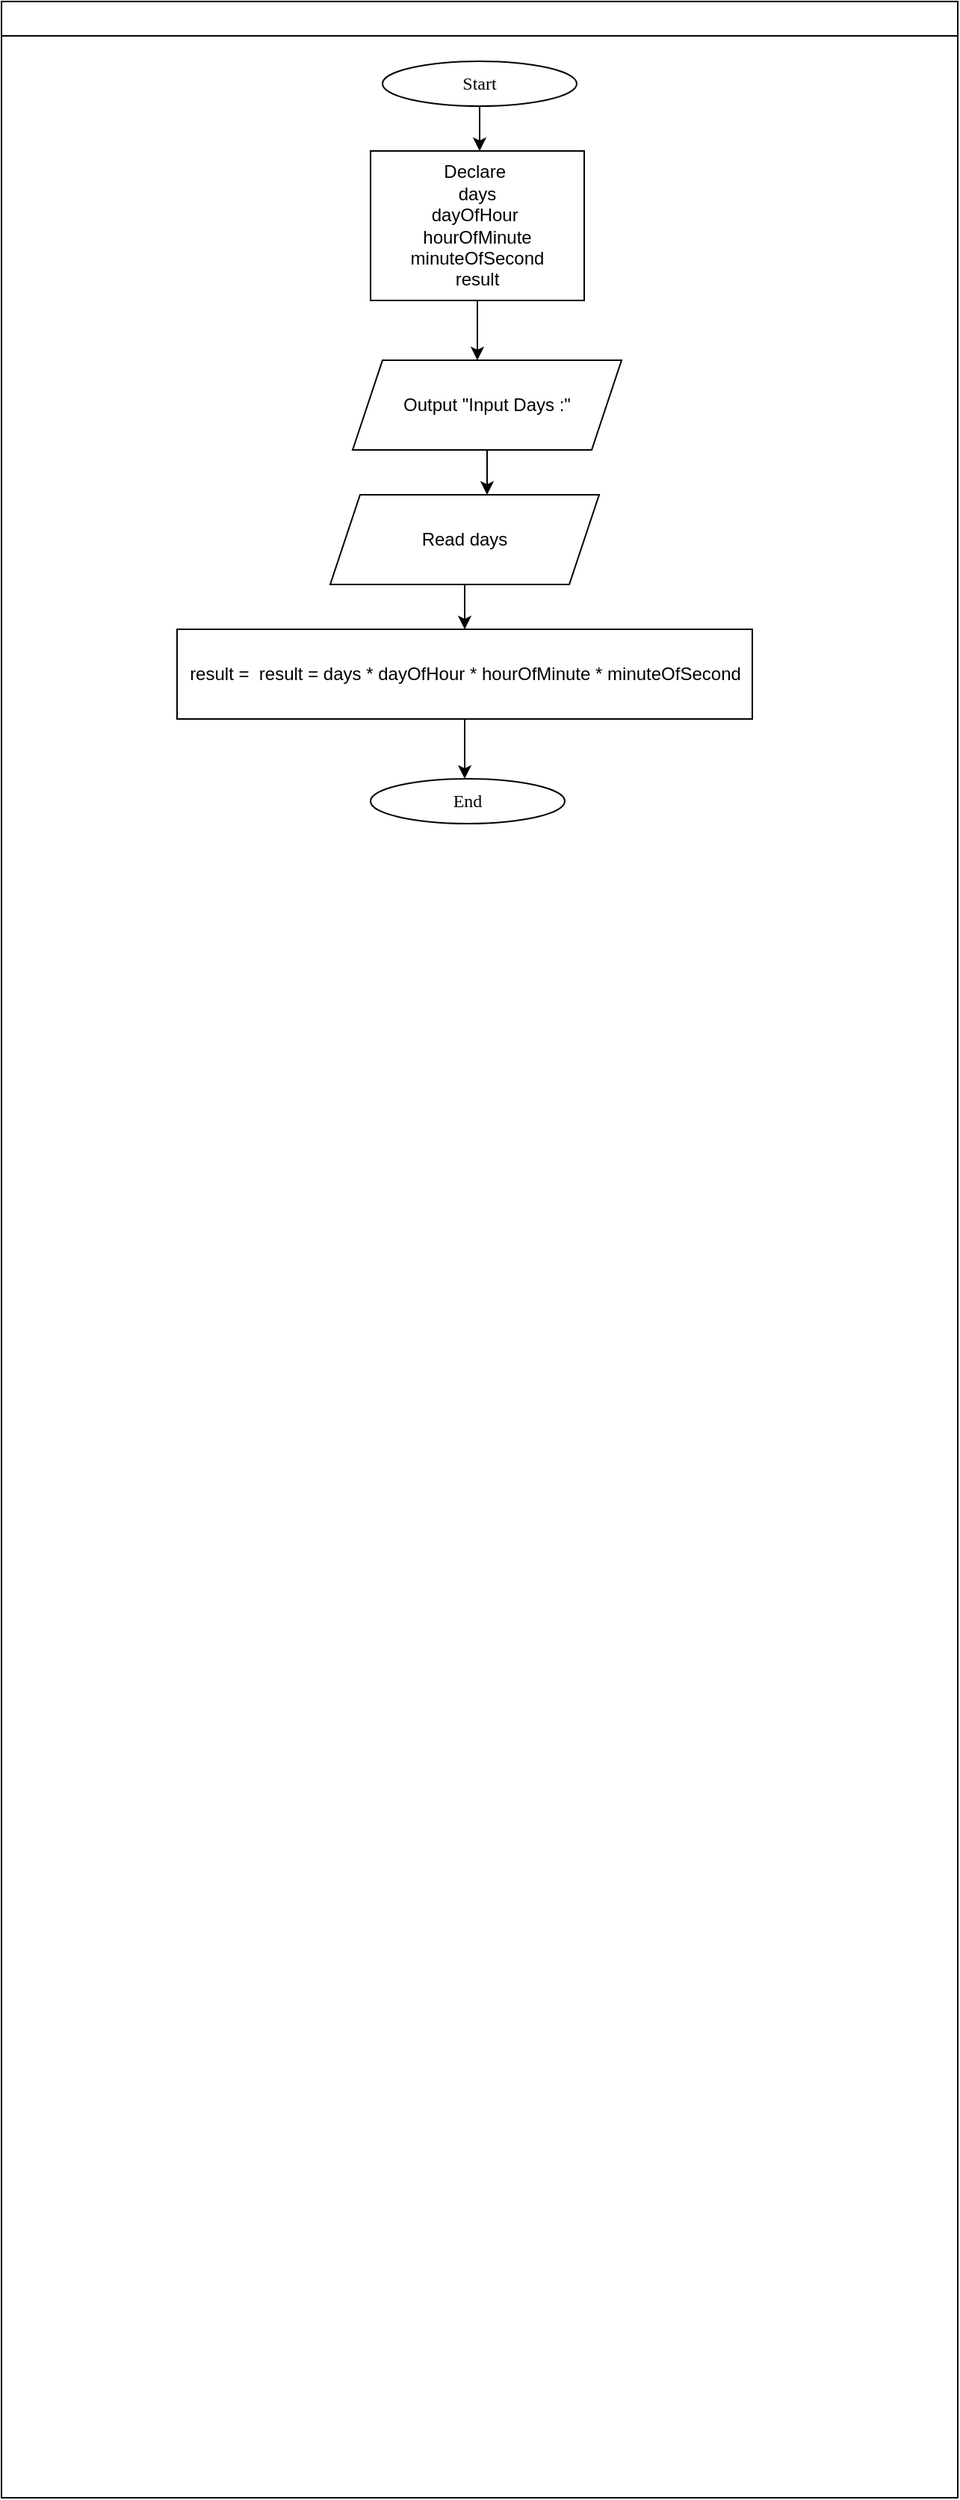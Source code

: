 <mxfile version="24.9.0">
  <diagram id="C5RBs43oDa-KdzZeNtuy" name="Page-1">
    <mxGraphModel dx="1554" dy="398" grid="1" gridSize="10" guides="1" tooltips="1" connect="1" arrows="1" fold="1" page="1" pageScale="1" pageWidth="827" pageHeight="1169" math="0" shadow="0">
      <root>
        <mxCell id="WIyWlLk6GJQsqaUBKTNV-0" />
        <mxCell id="WIyWlLk6GJQsqaUBKTNV-1" parent="WIyWlLk6GJQsqaUBKTNV-0" />
        <mxCell id="mvioNwK95yMqdUQ73LqQ-36" value="" style="swimlane;fontFamily=Sarabun;fontSource=https%3A%2F%2Ffonts.googleapis.com%2Fcss%3Ffamily%3DSarabun;align=left;" parent="WIyWlLk6GJQsqaUBKTNV-1" vertex="1">
          <mxGeometry x="-740" y="60" width="640" height="1670" as="geometry" />
        </mxCell>
        <mxCell id="Z396VhOPNJgzjUTIA-1V-6" style="edgeStyle=orthogonalEdgeStyle;rounded=0;orthogonalLoop=1;jettySize=auto;html=1;" edge="1" parent="mvioNwK95yMqdUQ73LqQ-36" source="mvioNwK95yMqdUQ73LqQ-35">
          <mxGeometry relative="1" as="geometry">
            <mxPoint x="320" y="100" as="targetPoint" />
          </mxGeometry>
        </mxCell>
        <mxCell id="mvioNwK95yMqdUQ73LqQ-35" value="&lt;font data-font-src=&quot;https://fonts.googleapis.com/css?family=Sarabun&quot; face=&quot;Sarabun&quot;&gt;Start&lt;/font&gt;" style="ellipse;whiteSpace=wrap;html=1;" parent="mvioNwK95yMqdUQ73LqQ-36" vertex="1">
          <mxGeometry x="255" y="40" width="130" height="30" as="geometry" />
        </mxCell>
        <mxCell id="mvioNwK95yMqdUQ73LqQ-69" value="&lt;font face=&quot;Sarabun&quot;&gt;End&lt;/font&gt;" style="ellipse;whiteSpace=wrap;html=1;" parent="mvioNwK95yMqdUQ73LqQ-36" vertex="1">
          <mxGeometry x="247" y="520" width="130" height="30" as="geometry" />
        </mxCell>
        <mxCell id="Z396VhOPNJgzjUTIA-1V-7" style="edgeStyle=orthogonalEdgeStyle;rounded=0;orthogonalLoop=1;jettySize=auto;html=1;" edge="1" parent="mvioNwK95yMqdUQ73LqQ-36" source="Z396VhOPNJgzjUTIA-1V-1">
          <mxGeometry relative="1" as="geometry">
            <mxPoint x="318.5" y="240" as="targetPoint" />
          </mxGeometry>
        </mxCell>
        <mxCell id="Z396VhOPNJgzjUTIA-1V-1" value="Declare&amp;nbsp;&lt;div&gt;days&lt;/div&gt;&lt;div&gt;dayOfHour&amp;nbsp;&lt;/div&gt;&lt;div&gt;hourOfMinute minuteOfSecond&lt;/div&gt;&lt;div&gt;result&lt;/div&gt;" style="rounded=0;whiteSpace=wrap;html=1;align=center;" vertex="1" parent="mvioNwK95yMqdUQ73LqQ-36">
          <mxGeometry x="247" y="100" width="143" height="100" as="geometry" />
        </mxCell>
        <mxCell id="Z396VhOPNJgzjUTIA-1V-8" style="edgeStyle=orthogonalEdgeStyle;rounded=0;orthogonalLoop=1;jettySize=auto;html=1;" edge="1" parent="mvioNwK95yMqdUQ73LqQ-36" source="Z396VhOPNJgzjUTIA-1V-2">
          <mxGeometry relative="1" as="geometry">
            <mxPoint x="325" y="330" as="targetPoint" />
          </mxGeometry>
        </mxCell>
        <mxCell id="Z396VhOPNJgzjUTIA-1V-2" value="Output &quot;Input Days :&quot;" style="shape=parallelogram;perimeter=parallelogramPerimeter;whiteSpace=wrap;html=1;fixedSize=1;" vertex="1" parent="mvioNwK95yMqdUQ73LqQ-36">
          <mxGeometry x="235" y="240" width="180" height="60" as="geometry" />
        </mxCell>
        <mxCell id="Z396VhOPNJgzjUTIA-1V-9" style="edgeStyle=orthogonalEdgeStyle;rounded=0;orthogonalLoop=1;jettySize=auto;html=1;" edge="1" parent="mvioNwK95yMqdUQ73LqQ-36" source="Z396VhOPNJgzjUTIA-1V-3">
          <mxGeometry relative="1" as="geometry">
            <mxPoint x="310" y="420" as="targetPoint" />
          </mxGeometry>
        </mxCell>
        <mxCell id="Z396VhOPNJgzjUTIA-1V-3" value="Read days" style="shape=parallelogram;perimeter=parallelogramPerimeter;whiteSpace=wrap;html=1;fixedSize=1;" vertex="1" parent="mvioNwK95yMqdUQ73LqQ-36">
          <mxGeometry x="220" y="330" width="180" height="60" as="geometry" />
        </mxCell>
        <mxCell id="Z396VhOPNJgzjUTIA-1V-10" style="edgeStyle=orthogonalEdgeStyle;rounded=0;orthogonalLoop=1;jettySize=auto;html=1;" edge="1" parent="mvioNwK95yMqdUQ73LqQ-36" source="Z396VhOPNJgzjUTIA-1V-4">
          <mxGeometry relative="1" as="geometry">
            <mxPoint x="310" y="520" as="targetPoint" />
          </mxGeometry>
        </mxCell>
        <mxCell id="Z396VhOPNJgzjUTIA-1V-4" value="result =&amp;nbsp;&amp;nbsp;result = days * dayOfHour * hourOfMinute * minuteOfSecond" style="rounded=0;whiteSpace=wrap;html=1;" vertex="1" parent="mvioNwK95yMqdUQ73LqQ-36">
          <mxGeometry x="117.5" y="420" width="385" height="60" as="geometry" />
        </mxCell>
      </root>
    </mxGraphModel>
  </diagram>
</mxfile>
